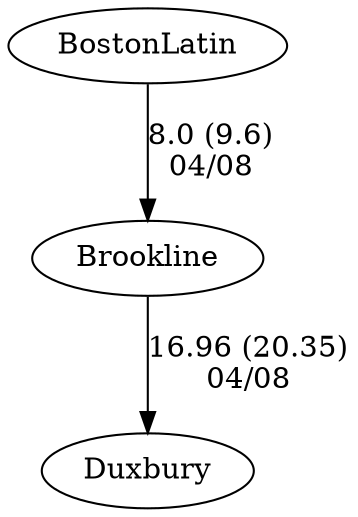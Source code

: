 digraph girls1eightsBrookline {Brookline [URL="girls1eightsBrooklineBrookline.html"];BostonLatin [URL="girls1eightsBrooklineBostonLatin.html"];Duxbury [URL="girls1eightsBrooklineDuxbury.html"];Brookline -> Duxbury[label="16.96 (20.35)
04/08", weight="84", tooltip="NEIRA Boys & Girls Eights,Brookline vs. Duxbury			
Distance: 1250 Conditions: Slight cross tailwind for all races. Comments: Girls 1v: Duxbury caught crab in the last 300m. Girls 2v: Duxbury 2v had to stop to make course correction to avoid bridge abutment. Boys 3v event started 1 length over start line.
None", URL="http://www.row2k.com/results/resultspage.cfm?UID=725E4C4CC432BCB9A050FF17EC53126E&cat=5", random="random"]; 
BostonLatin -> Brookline[label="8.0 (9.6)
04/08", weight="92", tooltip="NEIRA Girls Eights,Salvo Cup Girls: Boston Latin School vs. Brookline High School			
Distance: 1250 Conditions: Great day of racing! Races got a bit faster throughout the day with the tailwind building. 
To avoid confusion in seeding I put our 3v4+ race into the fourth boat results. We did not race 3V8+s today
None", URL="http://www.row2k.com/results/resultspage.cfm?UID=C052030303CD0F4B51A771933CAA5C79&cat=1", random="random"]}